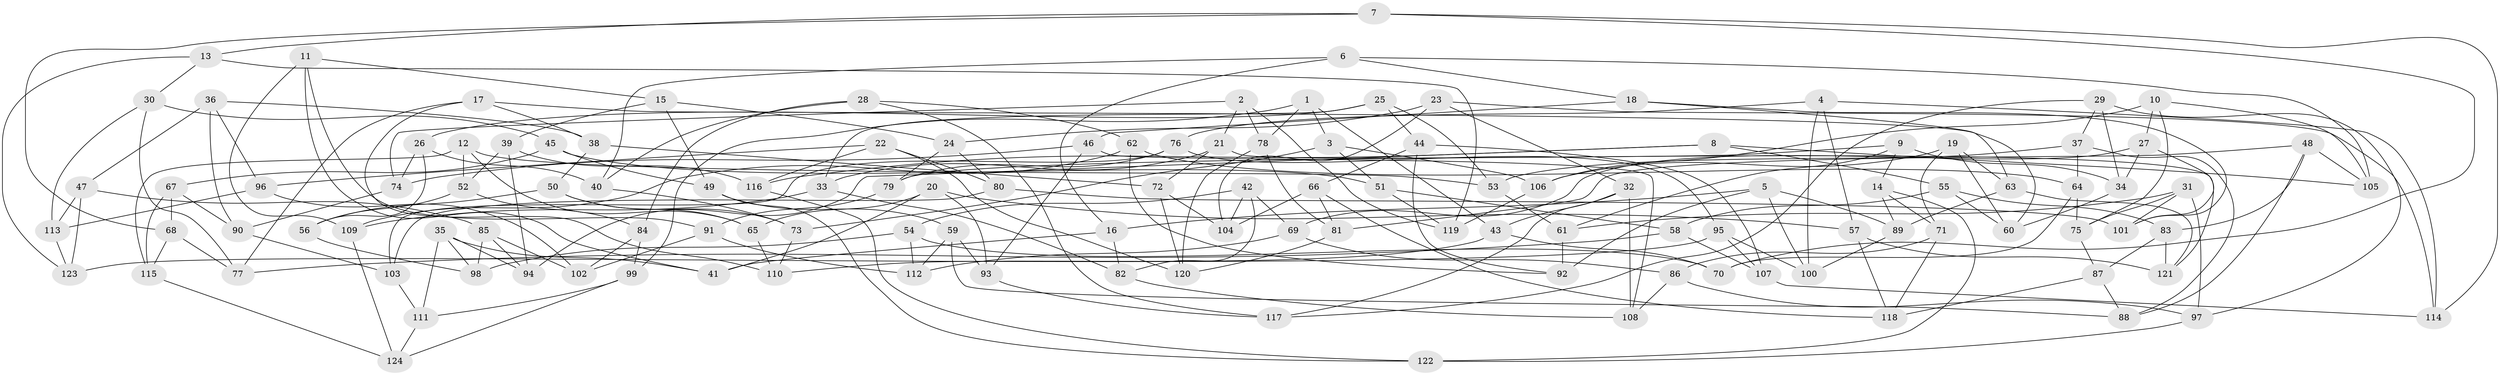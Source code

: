 // Generated by graph-tools (version 1.1) at 2025/38/03/09/25 02:38:05]
// undirected, 124 vertices, 248 edges
graph export_dot {
graph [start="1"]
  node [color=gray90,style=filled];
  1;
  2;
  3;
  4;
  5;
  6;
  7;
  8;
  9;
  10;
  11;
  12;
  13;
  14;
  15;
  16;
  17;
  18;
  19;
  20;
  21;
  22;
  23;
  24;
  25;
  26;
  27;
  28;
  29;
  30;
  31;
  32;
  33;
  34;
  35;
  36;
  37;
  38;
  39;
  40;
  41;
  42;
  43;
  44;
  45;
  46;
  47;
  48;
  49;
  50;
  51;
  52;
  53;
  54;
  55;
  56;
  57;
  58;
  59;
  60;
  61;
  62;
  63;
  64;
  65;
  66;
  67;
  68;
  69;
  70;
  71;
  72;
  73;
  74;
  75;
  76;
  77;
  78;
  79;
  80;
  81;
  82;
  83;
  84;
  85;
  86;
  87;
  88;
  89;
  90;
  91;
  92;
  93;
  94;
  95;
  96;
  97;
  98;
  99;
  100;
  101;
  102;
  103;
  104;
  105;
  106;
  107;
  108;
  109;
  110;
  111;
  112;
  113;
  114;
  115;
  116;
  117;
  118;
  119;
  120;
  121;
  122;
  123;
  124;
  1 -- 78;
  1 -- 99;
  1 -- 3;
  1 -- 43;
  2 -- 21;
  2 -- 119;
  2 -- 74;
  2 -- 78;
  3 -- 51;
  3 -- 106;
  3 -- 73;
  4 -- 114;
  4 -- 57;
  4 -- 100;
  4 -- 76;
  5 -- 92;
  5 -- 100;
  5 -- 89;
  5 -- 16;
  6 -- 16;
  6 -- 105;
  6 -- 18;
  6 -- 40;
  7 -- 13;
  7 -- 70;
  7 -- 114;
  7 -- 68;
  8 -- 55;
  8 -- 116;
  8 -- 105;
  8 -- 94;
  9 -- 34;
  9 -- 79;
  9 -- 61;
  9 -- 14;
  10 -- 106;
  10 -- 75;
  10 -- 105;
  10 -- 27;
  11 -- 15;
  11 -- 91;
  11 -- 109;
  11 -- 41;
  12 -- 53;
  12 -- 115;
  12 -- 65;
  12 -- 52;
  13 -- 119;
  13 -- 30;
  13 -- 123;
  14 -- 89;
  14 -- 71;
  14 -- 122;
  15 -- 24;
  15 -- 39;
  15 -- 49;
  16 -- 82;
  16 -- 41;
  17 -- 110;
  17 -- 38;
  17 -- 60;
  17 -- 77;
  18 -- 101;
  18 -- 63;
  18 -- 46;
  19 -- 71;
  19 -- 63;
  19 -- 106;
  19 -- 60;
  20 -- 57;
  20 -- 93;
  20 -- 65;
  20 -- 41;
  21 -- 33;
  21 -- 72;
  21 -- 121;
  22 -- 80;
  22 -- 96;
  22 -- 116;
  22 -- 120;
  23 -- 32;
  23 -- 24;
  23 -- 114;
  23 -- 104;
  24 -- 79;
  24 -- 80;
  25 -- 44;
  25 -- 26;
  25 -- 53;
  25 -- 33;
  26 -- 40;
  26 -- 56;
  26 -- 74;
  27 -- 101;
  27 -- 69;
  27 -- 34;
  28 -- 117;
  28 -- 84;
  28 -- 40;
  28 -- 62;
  29 -- 97;
  29 -- 34;
  29 -- 37;
  29 -- 117;
  30 -- 77;
  30 -- 113;
  30 -- 45;
  31 -- 101;
  31 -- 61;
  31 -- 97;
  31 -- 75;
  32 -- 108;
  32 -- 43;
  32 -- 117;
  33 -- 109;
  33 -- 82;
  34 -- 60;
  35 -- 98;
  35 -- 94;
  35 -- 41;
  35 -- 111;
  36 -- 96;
  36 -- 47;
  36 -- 90;
  36 -- 38;
  37 -- 64;
  37 -- 88;
  37 -- 53;
  38 -- 72;
  38 -- 50;
  39 -- 52;
  39 -- 94;
  39 -- 116;
  40 -- 73;
  42 -- 69;
  42 -- 104;
  42 -- 82;
  42 -- 54;
  43 -- 110;
  43 -- 70;
  44 -- 92;
  44 -- 107;
  44 -- 66;
  45 -- 67;
  45 -- 49;
  45 -- 51;
  46 -- 74;
  46 -- 93;
  46 -- 108;
  47 -- 113;
  47 -- 85;
  47 -- 123;
  48 -- 88;
  48 -- 81;
  48 -- 105;
  48 -- 83;
  49 -- 59;
  49 -- 122;
  50 -- 56;
  50 -- 73;
  50 -- 65;
  51 -- 58;
  51 -- 119;
  52 -- 84;
  52 -- 56;
  53 -- 61;
  54 -- 98;
  54 -- 70;
  54 -- 112;
  55 -- 83;
  55 -- 58;
  55 -- 60;
  56 -- 98;
  57 -- 121;
  57 -- 118;
  58 -- 77;
  58 -- 107;
  59 -- 88;
  59 -- 93;
  59 -- 112;
  61 -- 92;
  62 -- 109;
  62 -- 64;
  62 -- 92;
  63 -- 121;
  63 -- 89;
  64 -- 75;
  64 -- 70;
  65 -- 110;
  66 -- 81;
  66 -- 104;
  66 -- 118;
  67 -- 90;
  67 -- 68;
  67 -- 115;
  68 -- 115;
  68 -- 77;
  69 -- 112;
  69 -- 86;
  71 -- 86;
  71 -- 118;
  72 -- 120;
  72 -- 104;
  73 -- 110;
  74 -- 90;
  75 -- 87;
  76 -- 95;
  76 -- 103;
  76 -- 79;
  78 -- 81;
  78 -- 120;
  79 -- 91;
  80 -- 101;
  80 -- 103;
  81 -- 120;
  82 -- 108;
  83 -- 121;
  83 -- 87;
  84 -- 102;
  84 -- 99;
  85 -- 102;
  85 -- 94;
  85 -- 98;
  86 -- 108;
  86 -- 97;
  87 -- 88;
  87 -- 118;
  89 -- 100;
  90 -- 103;
  91 -- 102;
  91 -- 112;
  93 -- 117;
  95 -- 107;
  95 -- 100;
  95 -- 123;
  96 -- 113;
  96 -- 102;
  97 -- 122;
  99 -- 111;
  99 -- 124;
  103 -- 111;
  106 -- 119;
  107 -- 114;
  109 -- 124;
  111 -- 124;
  113 -- 123;
  115 -- 124;
  116 -- 122;
}

